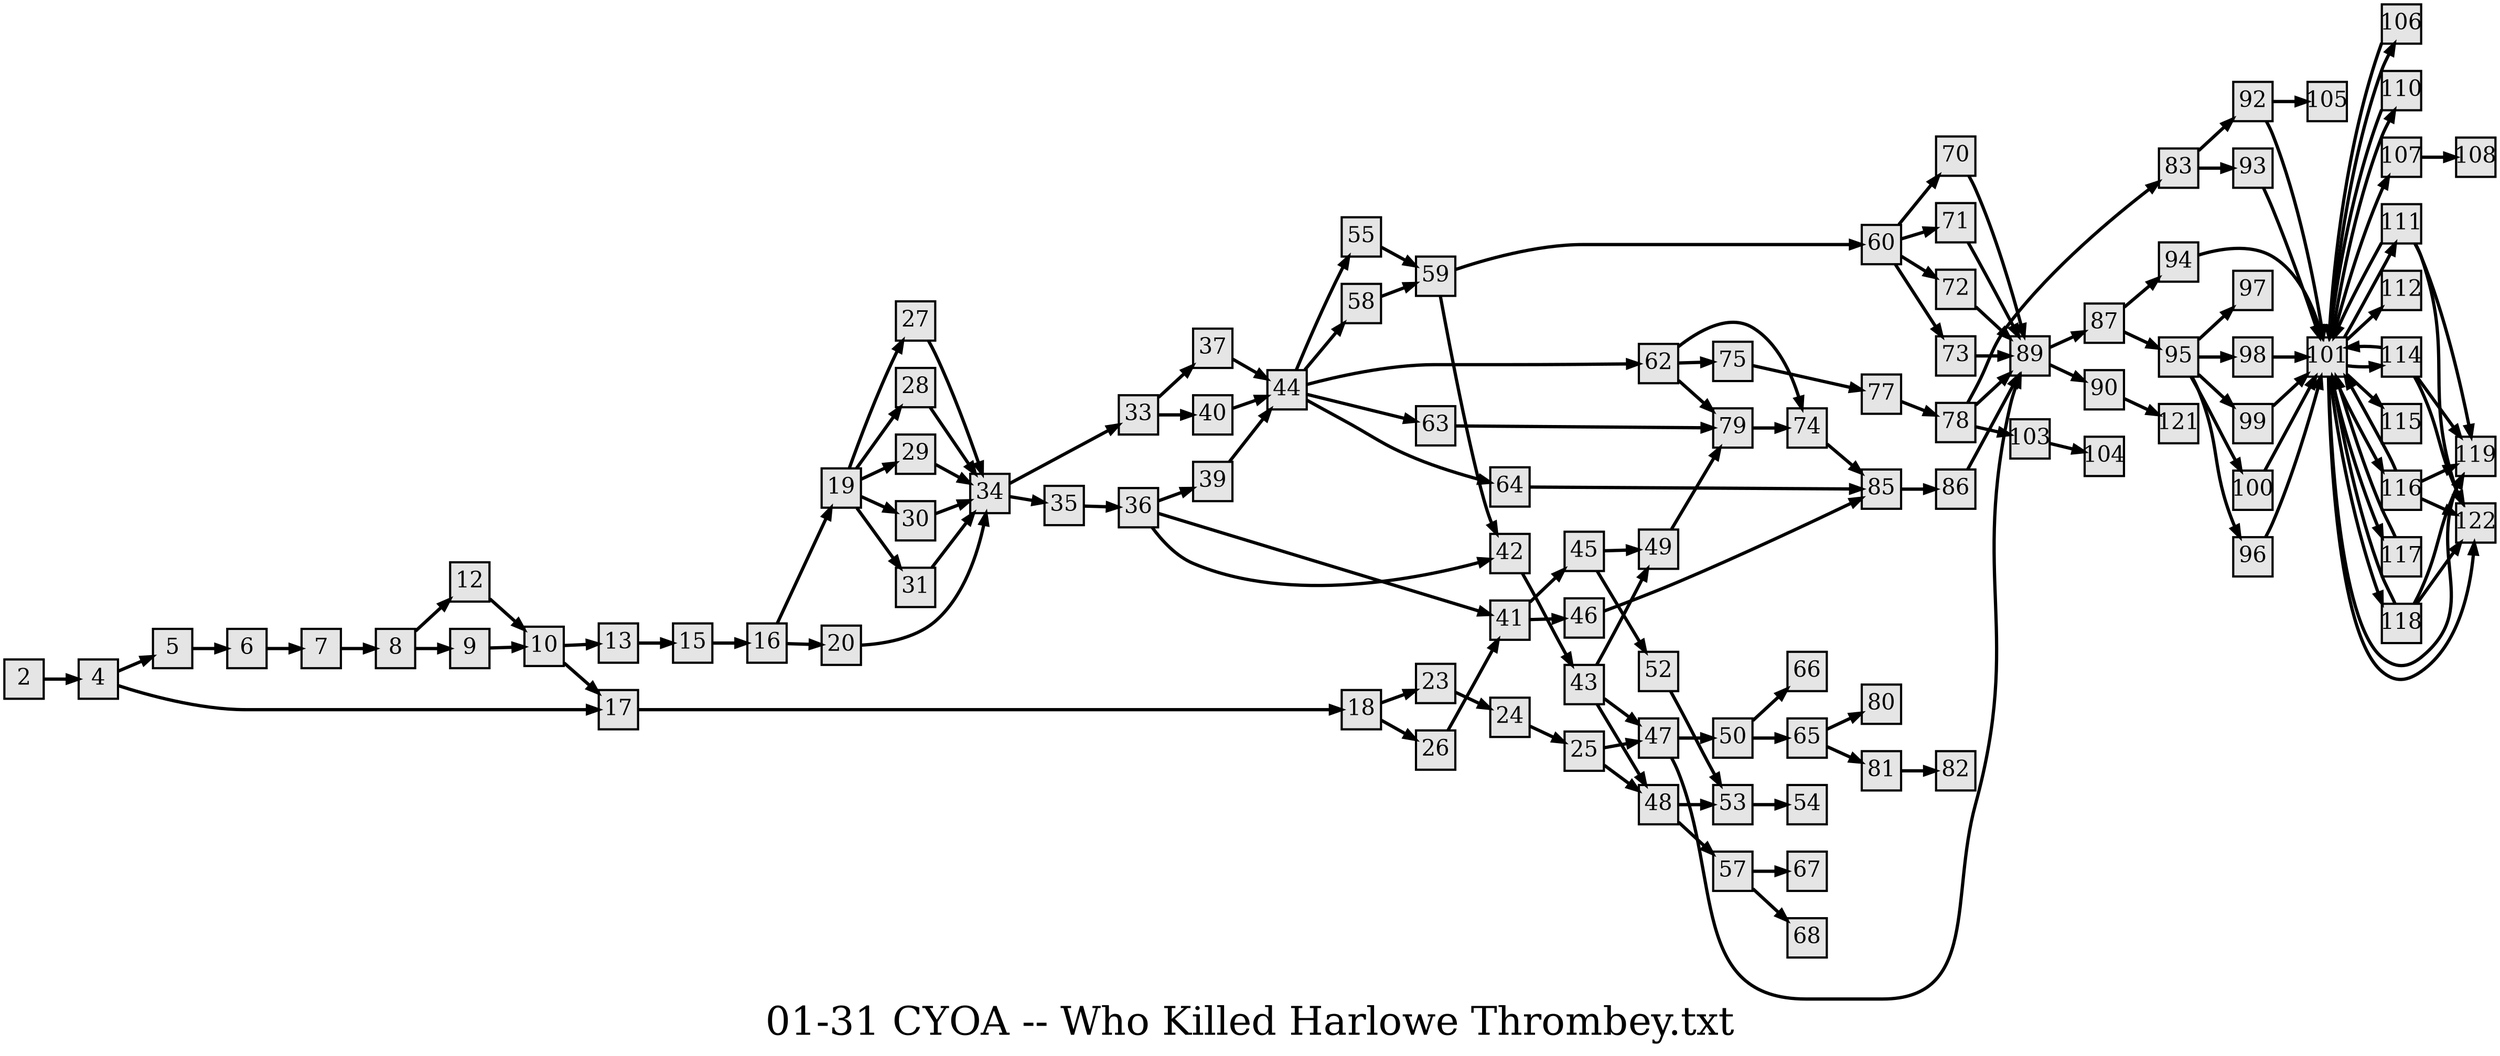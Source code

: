 digraph g{
  graph [ label="01-31 CYOA -- Who Killed Harlowe Thrombey.txt" rankdir=LR, ordering=out, fontsize=36, nodesep="0.35", ranksep="0.45"];
  node  [shape=rect, penwidth=2, fontsize=20, style=filled, fillcolor=grey90, margin="0,0", labelfloat=true, regular=true, fixedsize=true];
  edge  [labelfloat=true, penwidth=3, fontsize=12];
  2 -> 4;
  4 -> 5;
  4 -> 17;
  5 -> 6;
  6 -> 7;
  7 -> 8;
  8 -> 12;
  8 -> 9;
  9 -> 10;
  10 -> 13;
  10 -> 17;
  12 -> 10;
  13 -> 15;
  15 -> 16;
  16 -> 19;
  16 -> 20;
  17 -> 18;
  18 -> 23;
  18 -> 26;
  19 -> 27;
  19 -> 28;
  19 -> 29;
  19 -> 30;
  19 -> 31;
  20 -> 34;
  23 -> 24;
  24 -> 25;
  25 -> 47;
  25 -> 48;
  26 -> 41;
  27 -> 34;
  28 -> 34;
  29 -> 34;
  30 -> 34;
  31 -> 34;
  33 -> 37;
  33 -> 40;
  34 -> 33;
  34 -> 35;
  35 -> 36;
  36 -> 39;
  36 -> 41;
  36 -> 42;
  37 -> 44;
  39 -> 44;
  40 -> 44;
  41 -> 45;
  41 -> 46;
  42 -> 43;
  43 -> 47;
  43 -> 48;
  43 -> 49;
  44 -> 55;
  44 -> 58;
  44 -> 62;
  44 -> 63;
  44 -> 64;
  45 -> 49;
  45 -> 52;
  46 -> 85;
  47 -> 50;
  47 -> 89;
  48 -> 53;
  48 -> 57;
  49 -> 79;
  50 -> 65;
  50 -> 66;
  52 -> 53;
  53 -> 54;
  55 -> 59;
  57 -> 67;
  57 -> 68;
  58 -> 59;
  59 -> 60;
  59 -> 42;
  60 -> 70;
  60 -> 71;
  60 -> 72;
  60 -> 73;
  62 -> 74;
  62 -> 75;
  62 -> 79;
  63 -> 79;
  64 -> 85;
  65 -> 80;
  65 -> 81;
  70 -> 89;
  71 -> 89;
  72 -> 89;
  73 -> 89;
  74 -> 85;
  75 -> 77;
  77 -> 78;
  78 -> 83;
  78 -> 89;
  78 -> 103;
  79 -> 74;
  81 -> 82;
  83 -> 92;
  83 -> 93;
  85 -> 86;
  86 -> 89;
  87 -> 94;
  87 -> 95;
  89 -> 87;
  89 -> 90;
  90 -> 121;
  92 -> 105;
  92 -> 101;
  93 -> 101;
  94 -> 101;
  95 -> 97;
  95 -> 98;
  95 -> 99;
  95 -> 100;
  95 -> 96;
  96 -> 101;
  98 -> 101;
  99 -> 101;
  100 -> 101;
  101 -> 106;
  101 -> 110;
  101 -> 107;
  101 -> 111;
  101 -> 112;
  101 -> 114;
  101 -> 115;
  101 -> 116;
  101 -> 117;
  101 -> 118;
  101 -> 119;
  101 -> 122;
  103 -> 104;
  106 -> 101;
  107 -> 108;
  110 -> 101;
  111 -> 101;
  111 -> 119;
  111 -> 122;
  114 -> 101;
  114 -> 119;
  114 -> 122;
  116 -> 101;
  116 -> 119;
  116 -> 122;
  117 -> 101;
  118 -> 101;
  118 -> 119;
  118 -> 122;
}

